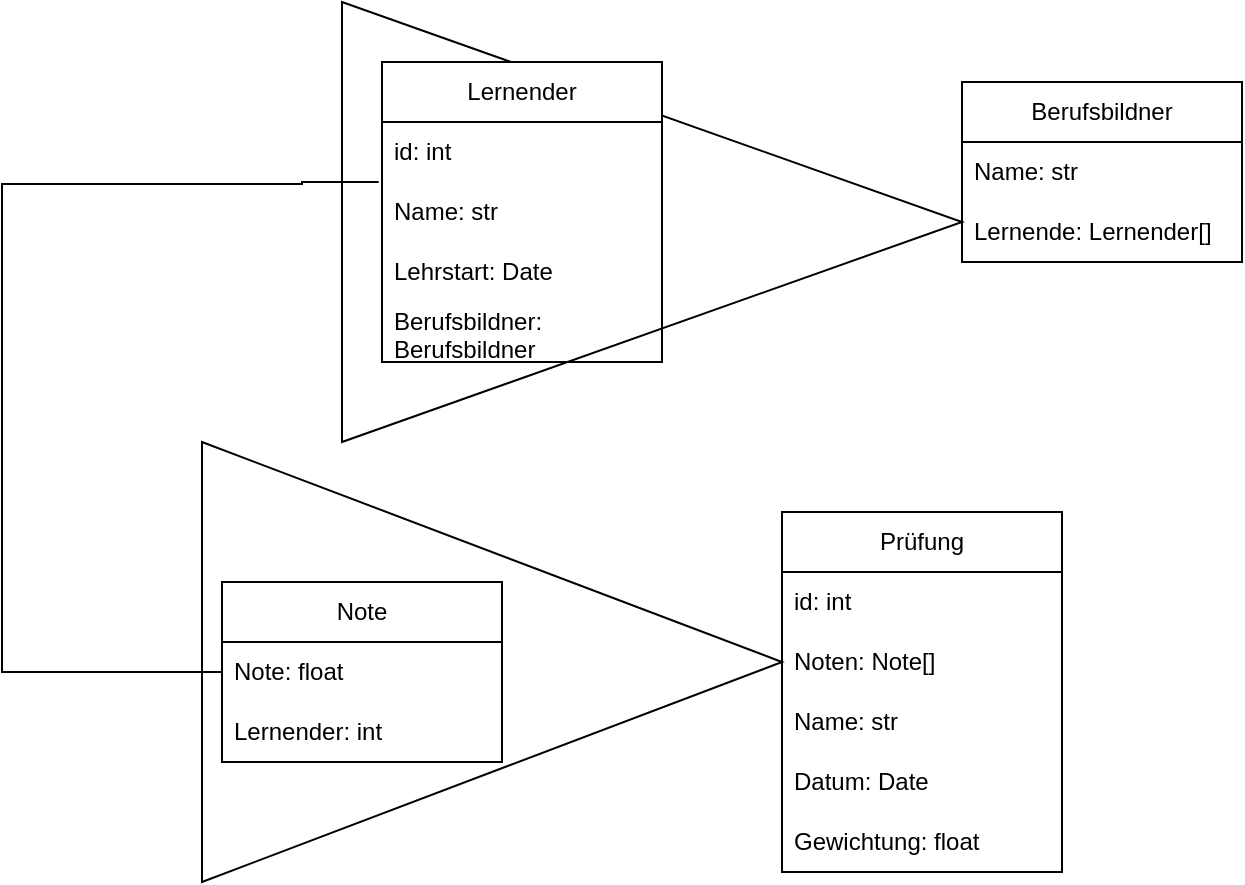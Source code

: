 <mxfile version="26.0.16">
  <diagram name="Seite-1" id="4dJr2iKl8nqWuC3aqYEB">
    <mxGraphModel dx="567" dy="404" grid="1" gridSize="10" guides="1" tooltips="1" connect="1" arrows="1" fold="1" page="1" pageScale="1" pageWidth="827" pageHeight="1169" math="0" shadow="0">
      <root>
        <mxCell id="0" />
        <mxCell id="1" parent="0" />
        <mxCell id="yvd41NjQFhZ0YwByuSDa-1" value="" style="triangle;whiteSpace=wrap;html=1;rotation=0;" vertex="1" parent="1">
          <mxGeometry x="170" y="120" width="310" height="220" as="geometry" />
        </mxCell>
        <mxCell id="_qujRmSOiFGO-WODLYsL-16" value="Berufsbildner" style="swimlane;fontStyle=0;childLayout=stackLayout;horizontal=1;startSize=30;horizontalStack=0;resizeParent=1;resizeParentMax=0;resizeLast=0;collapsible=1;marginBottom=0;whiteSpace=wrap;html=1;" parent="1" vertex="1">
          <mxGeometry x="480" y="160" width="140" height="90" as="geometry" />
        </mxCell>
        <mxCell id="_qujRmSOiFGO-WODLYsL-18" value="Name: str" style="text;strokeColor=none;fillColor=none;align=left;verticalAlign=middle;spacingLeft=4;spacingRight=4;overflow=hidden;points=[[0,0.5],[1,0.5]];portConstraint=eastwest;rotatable=0;whiteSpace=wrap;html=1;" parent="_qujRmSOiFGO-WODLYsL-16" vertex="1">
          <mxGeometry y="30" width="140" height="30" as="geometry" />
        </mxCell>
        <mxCell id="yvd41NjQFhZ0YwByuSDa-9" value="&lt;div&gt;Lernende:&amp;nbsp;&lt;span style=&quot;background-color: transparent; color: light-dark(rgb(0, 0, 0), rgb(255, 255, 255));&quot;&gt;Lernender&lt;/span&gt;&lt;span style=&quot;background-color: transparent; color: light-dark(rgb(0, 0, 0), rgb(255, 255, 255));&quot;&gt;[]&lt;/span&gt;&lt;/div&gt;" style="text;strokeColor=none;fillColor=none;align=left;verticalAlign=middle;spacingLeft=4;spacingRight=4;overflow=hidden;points=[[0,0.5],[1,0.5]];portConstraint=eastwest;rotatable=0;whiteSpace=wrap;html=1;" vertex="1" parent="_qujRmSOiFGO-WODLYsL-16">
          <mxGeometry y="60" width="140" height="30" as="geometry" />
        </mxCell>
        <mxCell id="_qujRmSOiFGO-WODLYsL-21" value="Prüfung" style="swimlane;fontStyle=0;childLayout=stackLayout;horizontal=1;startSize=30;horizontalStack=0;resizeParent=1;resizeParentMax=0;resizeLast=0;collapsible=1;marginBottom=0;whiteSpace=wrap;html=1;" parent="1" vertex="1">
          <mxGeometry x="390" y="375" width="140" height="180" as="geometry" />
        </mxCell>
        <mxCell id="_qujRmSOiFGO-WODLYsL-22" value="id: int" style="text;strokeColor=none;fillColor=none;align=left;verticalAlign=middle;spacingLeft=4;spacingRight=4;overflow=hidden;points=[[0,0.5],[1,0.5]];portConstraint=eastwest;rotatable=0;whiteSpace=wrap;html=1;" parent="_qujRmSOiFGO-WODLYsL-21" vertex="1">
          <mxGeometry y="30" width="140" height="30" as="geometry" />
        </mxCell>
        <mxCell id="_qujRmSOiFGO-WODLYsL-23" value="Noten: Note[]" style="text;strokeColor=none;fillColor=none;align=left;verticalAlign=middle;spacingLeft=4;spacingRight=4;overflow=hidden;points=[[0,0.5],[1,0.5]];portConstraint=eastwest;rotatable=0;whiteSpace=wrap;html=1;" parent="_qujRmSOiFGO-WODLYsL-21" vertex="1">
          <mxGeometry y="60" width="140" height="30" as="geometry" />
        </mxCell>
        <mxCell id="_qujRmSOiFGO-WODLYsL-24" value="Name: str" style="text;strokeColor=none;fillColor=none;align=left;verticalAlign=middle;spacingLeft=4;spacingRight=4;overflow=hidden;points=[[0,0.5],[1,0.5]];portConstraint=eastwest;rotatable=0;whiteSpace=wrap;html=1;" parent="_qujRmSOiFGO-WODLYsL-21" vertex="1">
          <mxGeometry y="90" width="140" height="30" as="geometry" />
        </mxCell>
        <mxCell id="_qujRmSOiFGO-WODLYsL-25" value="Datum: Date" style="text;strokeColor=none;fillColor=none;align=left;verticalAlign=middle;spacingLeft=4;spacingRight=4;overflow=hidden;points=[[0,0.5],[1,0.5]];portConstraint=eastwest;rotatable=0;whiteSpace=wrap;html=1;" parent="_qujRmSOiFGO-WODLYsL-21" vertex="1">
          <mxGeometry y="120" width="140" height="30" as="geometry" />
        </mxCell>
        <mxCell id="_qujRmSOiFGO-WODLYsL-26" value="&lt;div&gt;Gewichtung: float&lt;/div&gt;" style="text;strokeColor=none;fillColor=none;align=left;verticalAlign=middle;spacingLeft=4;spacingRight=4;overflow=hidden;points=[[0,0.5],[1,0.5]];portConstraint=eastwest;rotatable=0;whiteSpace=wrap;html=1;" parent="_qujRmSOiFGO-WODLYsL-21" vertex="1">
          <mxGeometry y="150" width="140" height="30" as="geometry" />
        </mxCell>
        <mxCell id="yvd41NjQFhZ0YwByuSDa-7" value="" style="triangle;whiteSpace=wrap;html=1;rotation=0;" vertex="1" parent="1">
          <mxGeometry x="100" y="340" width="290" height="220" as="geometry" />
        </mxCell>
        <mxCell id="yvd41NjQFhZ0YwByuSDa-3" value="Note" style="swimlane;fontStyle=0;childLayout=stackLayout;horizontal=1;startSize=30;horizontalStack=0;resizeParent=1;resizeParentMax=0;resizeLast=0;collapsible=1;marginBottom=0;whiteSpace=wrap;html=1;" vertex="1" parent="1">
          <mxGeometry x="110" y="410" width="140" height="90" as="geometry" />
        </mxCell>
        <mxCell id="yvd41NjQFhZ0YwByuSDa-4" value="Note: float" style="text;strokeColor=none;fillColor=none;align=left;verticalAlign=middle;spacingLeft=4;spacingRight=4;overflow=hidden;points=[[0,0.5],[1,0.5]];portConstraint=eastwest;rotatable=0;whiteSpace=wrap;html=1;" vertex="1" parent="yvd41NjQFhZ0YwByuSDa-3">
          <mxGeometry y="30" width="140" height="30" as="geometry" />
        </mxCell>
        <mxCell id="yvd41NjQFhZ0YwByuSDa-6" value="Lernender: int" style="text;strokeColor=none;fillColor=none;align=left;verticalAlign=middle;spacingLeft=4;spacingRight=4;overflow=hidden;points=[[0,0.5],[1,0.5]];portConstraint=eastwest;rotatable=0;whiteSpace=wrap;html=1;" vertex="1" parent="yvd41NjQFhZ0YwByuSDa-3">
          <mxGeometry y="60" width="140" height="30" as="geometry" />
        </mxCell>
        <mxCell id="yvd41NjQFhZ0YwByuSDa-8" style="edgeStyle=orthogonalEdgeStyle;rounded=0;orthogonalLoop=1;jettySize=auto;html=1;entryX=-0.012;entryY=0.129;entryDx=0;entryDy=0;entryPerimeter=0;exitX=0;exitY=0.5;exitDx=0;exitDy=0;endArrow=none;startFill=0;" edge="1" parent="1" source="yvd41NjQFhZ0YwByuSDa-4">
          <mxGeometry relative="1" as="geometry">
            <mxPoint x="70" y="526.13" as="sourcePoint" />
            <mxPoint x="188.32" y="210" as="targetPoint" />
            <Array as="points">
              <mxPoint y="455" />
              <mxPoint y="211" />
              <mxPoint x="150" y="211" />
            </Array>
          </mxGeometry>
        </mxCell>
        <mxCell id="_qujRmSOiFGO-WODLYsL-1" value="Lernender" style="swimlane;fontStyle=0;childLayout=stackLayout;horizontal=1;startSize=30;horizontalStack=0;resizeParent=1;resizeParentMax=0;resizeLast=0;collapsible=1;marginBottom=0;whiteSpace=wrap;html=1;" parent="1" vertex="1">
          <mxGeometry x="190" y="150" width="140" height="150" as="geometry" />
        </mxCell>
        <mxCell id="_qujRmSOiFGO-WODLYsL-3" value="id: int" style="text;strokeColor=none;fillColor=none;align=left;verticalAlign=middle;spacingLeft=4;spacingRight=4;overflow=hidden;points=[[0,0.5],[1,0.5]];portConstraint=eastwest;rotatable=0;whiteSpace=wrap;html=1;" parent="_qujRmSOiFGO-WODLYsL-1" vertex="1">
          <mxGeometry y="30" width="140" height="30" as="geometry" />
        </mxCell>
        <mxCell id="_qujRmSOiFGO-WODLYsL-10" value="Name: str" style="text;strokeColor=none;fillColor=none;align=left;verticalAlign=middle;spacingLeft=4;spacingRight=4;overflow=hidden;points=[[0,0.5],[1,0.5]];portConstraint=eastwest;rotatable=0;whiteSpace=wrap;html=1;" parent="_qujRmSOiFGO-WODLYsL-1" vertex="1">
          <mxGeometry y="60" width="140" height="30" as="geometry" />
        </mxCell>
        <mxCell id="_qujRmSOiFGO-WODLYsL-4" value="Lehrstart: Date" style="text;strokeColor=none;fillColor=none;align=left;verticalAlign=middle;spacingLeft=4;spacingRight=4;overflow=hidden;points=[[0,0.5],[1,0.5]];portConstraint=eastwest;rotatable=0;whiteSpace=wrap;html=1;" parent="_qujRmSOiFGO-WODLYsL-1" vertex="1">
          <mxGeometry y="90" width="140" height="30" as="geometry" />
        </mxCell>
        <mxCell id="_qujRmSOiFGO-WODLYsL-5" value="Berufsbildner: Berufsbildner" style="text;strokeColor=none;fillColor=none;align=left;verticalAlign=middle;spacingLeft=4;spacingRight=4;overflow=hidden;points=[[0,0.5],[1,0.5]];portConstraint=eastwest;rotatable=0;whiteSpace=wrap;html=1;" parent="_qujRmSOiFGO-WODLYsL-1" vertex="1">
          <mxGeometry y="120" width="140" height="30" as="geometry" />
        </mxCell>
      </root>
    </mxGraphModel>
  </diagram>
</mxfile>
